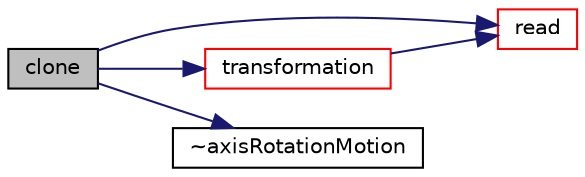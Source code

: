 digraph "clone"
{
  bgcolor="transparent";
  edge [fontname="Helvetica",fontsize="10",labelfontname="Helvetica",labelfontsize="10"];
  node [fontname="Helvetica",fontsize="10",shape=record];
  rankdir="LR";
  Node8 [label="clone",height=0.2,width=0.4,color="black", fillcolor="grey75", style="filled", fontcolor="black"];
  Node8 -> Node9 [color="midnightblue",fontsize="10",style="solid",fontname="Helvetica"];
  Node9 [label="read",height=0.2,width=0.4,color="red",URL="$a22121.html#afeed4512a4be2653bc44cb43a1ae0788",tooltip="Update properties from given dictionary. "];
  Node8 -> Node68 [color="midnightblue",fontsize="10",style="solid",fontname="Helvetica"];
  Node68 [label="transformation",height=0.2,width=0.4,color="red",URL="$a22121.html#aa399caab3cd107de02ea674d7d25ed72",tooltip="Return the solid-body motion transformation septernion. "];
  Node68 -> Node9 [color="midnightblue",fontsize="10",style="solid",fontname="Helvetica"];
  Node8 -> Node72 [color="midnightblue",fontsize="10",style="solid",fontname="Helvetica"];
  Node72 [label="~axisRotationMotion",height=0.2,width=0.4,color="black",URL="$a22121.html#ac5a8748a1d129146356019302e05957a",tooltip="Destructor. "];
}
